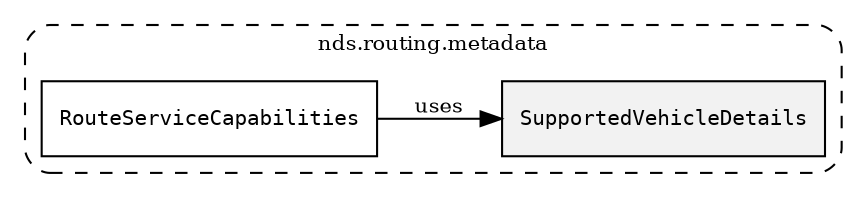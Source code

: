 /**
 * This dot file creates symbol collaboration diagram for SupportedVehicleDetails.
 */
digraph ZSERIO
{
    node [shape=box, fontsize=10];
    rankdir="LR";
    fontsize=10;
    tooltip="SupportedVehicleDetails collaboration diagram";

    subgraph "cluster_nds.routing.metadata"
    {
        style="dashed, rounded";
        label="nds.routing.metadata";
        tooltip="Package nds.routing.metadata";
        href="../../../content/packages/nds.routing.metadata.html#Package-nds-routing-metadata";
        target="_parent";

        "SupportedVehicleDetails" [style="filled", fillcolor="#0000000D", target="_parent", label=<<font face="monospace"><table align="center" border="0" cellspacing="0" cellpadding="0"><tr><td href="../../../content/packages/nds.routing.metadata.html#Bitmask-SupportedVehicleDetails" title="Bitmask defined in nds.routing.metadata">SupportedVehicleDetails</td></tr></table></font>>];
        "RouteServiceCapabilities" [target="_parent", label=<<font face="monospace"><table align="center" border="0" cellspacing="0" cellpadding="0"><tr><td href="../../../content/packages/nds.routing.metadata.html#Structure-RouteServiceCapabilities" title="Structure defined in nds.routing.metadata">RouteServiceCapabilities</td></tr></table></font>>];
    }

    "RouteServiceCapabilities" -> "SupportedVehicleDetails" [label="uses", fontsize=10];
}
